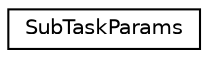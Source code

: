 digraph "Graphical Class Hierarchy"
{
 // LATEX_PDF_SIZE
  edge [fontname="Helvetica",fontsize="10",labelfontname="Helvetica",labelfontsize="10"];
  node [fontname="Helvetica",fontsize="10",shape=record];
  rankdir="LR";
  Node0 [label="SubTaskParams",height=0.2,width=0.4,color="black", fillcolor="white", style="filled",URL="$struct_sub_task_params.html",tooltip=" "];
}
